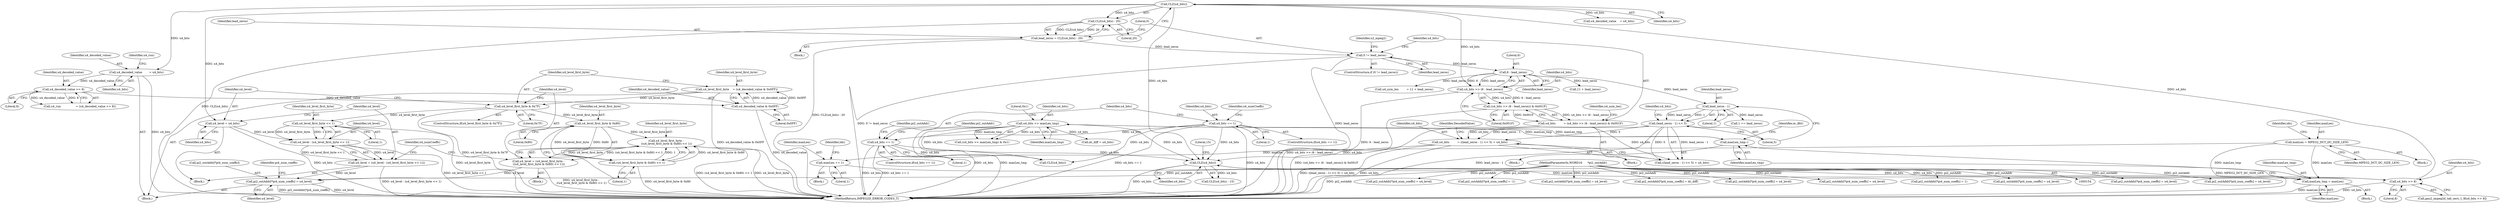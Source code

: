 digraph "0_Android_227c1f829127405e21dab1664393050c652ef71e@array" {
"1001048" [label="(Call,pi2_outAddr[*pi4_num_coeffs] = u4_level)"];
"1001010" [label="(Call,u4_level = (u4_level_first_byte -\n ((u4_level_first_byte & 0x80) << 1)))"];
"1001012" [label="(Call,u4_level_first_byte -\n ((u4_level_first_byte & 0x80) << 1))"];
"1001015" [label="(Call,u4_level_first_byte & 0x80)"];
"1001006" [label="(Call,u4_level_first_byte & 0x7F)"];
"1001000" [label="(Call,u4_level_first_byte    = (u4_decoded_value & 0x0FF))"];
"1001002" [label="(Call,u4_decoded_value & 0x0FF)"];
"1000997" [label="(Call,u4_decoded_value >> 8)"];
"1000992" [label="(Call,u4_decoded_value        = u4_bits)"];
"1000847" [label="(Call,CLZ(u4_bits))"];
"1000778" [label="(Call,u4_bits >> 8)"];
"1000764" [label="(Call,CLZ(u4_bits))"];
"1000869" [label="(Call,u4_bits         = ((lead_zeros - 1) << 5) + u4_bits)"];
"1000872" [label="(Call,(lead_zeros - 1) << 5)"];
"1000873" [label="(Call,lead_zeros - 1)"];
"1000860" [label="(Call,6 - lead_zeros)"];
"1000851" [label="(Call,0 != lead_zeros)"];
"1000844" [label="(Call,lead_zeros = CLZ(u4_bits) - 20)"];
"1000846" [label="(Call,CLZ(u4_bits) - 20)"];
"1000855" [label="(Call,u4_bits         = (u4_bits >> (6 - lead_zeros)) & 0x001F)"];
"1000857" [label="(Call,(u4_bits >> (6 - lead_zeros)) & 0x001F)"];
"1000858" [label="(Call,u4_bits >> (6 - lead_zeros))"];
"1000253" [label="(Call,u4_bits >> maxLen_tmp)"];
"1000246" [label="(Call,maxLen_tmp--)"];
"1000240" [label="(Call,maxLen_tmp = maxLen)"];
"1000218" [label="(Call,maxLen = MPEG2_DCT_DC_SIZE_LEN)"];
"1000229" [label="(Call,maxLen += 1)"];
"1000345" [label="(Call,u4_bits == 1)"];
"1000340" [label="(Call,u4_bits == 1)"];
"1001014" [label="(Call,(u4_level_first_byte & 0x80) << 1)"];
"1001024" [label="(Call,u4_level = (u4_level - (u4_level_first_byte << 1)))"];
"1001026" [label="(Call,u4_level - (u4_level_first_byte << 1))"];
"1001021" [label="(Call,u4_level = u4_bits)"];
"1001028" [label="(Call,u4_level_first_byte << 1)"];
"1000156" [label="(MethodParameterIn,WORD16      *pi2_outAddr)"];
"1000869" [label="(Call,u4_bits         = ((lead_zeros - 1) << 5) + u4_bits)"];
"1000351" [label="(Identifier,pi2_outAddr)"];
"1000855" [label="(Call,u4_bits         = (u4_bits >> (6 - lead_zeros)) & 0x001F)"];
"1000919" [label="(Call,pi2_outAddr[*pi4_num_coeffs] = u4_level)"];
"1000156" [label="(MethodParameterIn,WORD16      *pi2_outAddr)"];
"1000387" [label="(Identifier,u4_numCoeffs)"];
"1000764" [label="(Call,CLZ(u4_bits))"];
"1000978" [label="(Call,pi2_outAddr[*pi4_num_coeffs] = u4_level)"];
"1000233" [label="(Identifier,idx)"];
"1000254" [label="(Identifier,u4_bits)"];
"1001053" [label="(Identifier,u4_level)"];
"1000765" [label="(Identifier,u4_bits)"];
"1000780" [label="(Literal,8)"];
"1000876" [label="(Literal,5)"];
"1000993" [label="(Identifier,u4_decoded_value)"];
"1000218" [label="(Call,maxLen = MPEG2_DCT_DC_SIZE_LEN)"];
"1001005" [label="(ControlStructure,if(u4_level_first_byte & 0x7F))"];
"1001012" [label="(Call,u4_level_first_byte -\n ((u4_level_first_byte & 0x80) << 1))"];
"1000242" [label="(Identifier,maxLen)"];
"1000859" [label="(Identifier,u4_bits)"];
"1000255" [label="(Identifier,maxLen_tmp)"];
"1000844" [label="(Call,lead_zeros = CLZ(u4_bits) - 20)"];
"1001016" [label="(Identifier,u4_level_first_byte)"];
"1000847" [label="(Call,CLZ(u4_bits))"];
"1000864" [label="(Call,u4_sym_len         = 11 + lead_zeros)"];
"1000341" [label="(Identifier,u4_bits)"];
"1000862" [label="(Identifier,lead_zeros)"];
"1000937" [label="(Call,u4_decoded_value    = u4_bits)"];
"1000846" [label="(Call,CLZ(u4_bits) - 20)"];
"1001026" [label="(Call,u4_level - (u4_level_first_byte << 1))"];
"1000778" [label="(Call,u4_bits >> 8)"];
"1001028" [label="(Call,u4_level_first_byte << 1)"];
"1000346" [label="(Identifier,u4_bits)"];
"1000999" [label="(Literal,8)"];
"1001000" [label="(Call,u4_level_first_byte    = (u4_decoded_value & 0x0FF))"];
"1001007" [label="(Identifier,u4_level_first_byte)"];
"1000866" [label="(Call,11 + lead_zeros)"];
"1000997" [label="(Call,u4_decoded_value >> 8)"];
"1000852" [label="(Literal,0)"];
"1001023" [label="(Identifier,u4_bits)"];
"1001011" [label="(Identifier,u4_level)"];
"1000234" [label="(Block,)"];
"1000592" [label="(Call,pi2_outAddr[*pi4_num_coeffs] = u4_level)"];
"1000763" [label="(Call,CLZ(u4_bits) - 15)"];
"1000213" [label="(Block,)"];
"1000349" [label="(Call,pi2_outAddr[*pi4_num_coeffs] = -1)"];
"1000877" [label="(Identifier,u4_bits)"];
"1001024" [label="(Call,u4_level = (u4_level - (u4_level_first_byte << 1)))"];
"1000241" [label="(Identifier,maxLen_tmp)"];
"1000854" [label="(Block,)"];
"1000766" [label="(Literal,15)"];
"1000342" [label="(Literal,1)"];
"1001002" [label="(Call,u4_decoded_value & 0x0FF)"];
"1001020" [label="(Block,)"];
"1000845" [label="(Identifier,lead_zeros)"];
"1000228" [label="(Block,)"];
"1001049" [label="(Call,pi2_outAddr[*pi4_num_coeffs])"];
"1000360" [label="(Identifier,pi2_outAddr)"];
"1001017" [label="(Literal,0x80)"];
"1001018" [label="(Literal,1)"];
"1001027" [label="(Identifier,u4_level)"];
"1000861" [label="(Literal,6)"];
"1000998" [label="(Identifier,u4_decoded_value)"];
"1000222" [label="(Identifier,idx)"];
"1000914" [label="(Call,1 == lead_zeros)"];
"1001006" [label="(Call,u4_level_first_byte & 0x7F)"];
"1000995" [label="(Call,u4_run                 = (u4_decoded_value >> 8))"];
"1000240" [label="(Call,maxLen_tmp = maxLen)"];
"1000875" [label="(Literal,1)"];
"1000822" [label="(Call,pi2_outAddr[*pi4_num_coeffs] = u4_level)"];
"1000280" [label="(Call,dc_diff = u4_bits)"];
"1001013" [label="(Identifier,u4_level_first_byte)"];
"1000863" [label="(Literal,0x001F)"];
"1000849" [label="(Literal,20)"];
"1000347" [label="(Literal,1)"];
"1001014" [label="(Call,(u4_level_first_byte & 0x80) << 1)"];
"1000252" [label="(Call,(u4_bits >> maxLen_tmp) & 0x1)"];
"1000305" [label="(Call,pi2_outAddr[*pi4_num_coeffs] = dc_diff)"];
"1000339" [label="(ControlStructure,if(u4_bits == 1))"];
"1000482" [label="(Call,pi2_outAddr[*pi4_num_coeffs] = u4_level)"];
"1000850" [label="(ControlStructure,if (0 != lead_zeros))"];
"1000219" [label="(Identifier,maxLen)"];
"1001048" [label="(Call,pi2_outAddr[*pi4_num_coeffs] = u4_level)"];
"1000779" [label="(Identifier,u4_bits)"];
"1000229" [label="(Call,maxLen += 1)"];
"1001008" [label="(Literal,0x7F)"];
"1000340" [label="(Call,u4_bits == 1)"];
"1000865" [label="(Identifier,u4_sym_len)"];
"1001025" [label="(Identifier,u4_level)"];
"1001056" [label="(Identifier,pi4_num_coeffs)"];
"1000231" [label="(Literal,1)"];
"1000879" [label="(Identifier,DecodedValue)"];
"1000245" [label="(Block,)"];
"1000249" [label="(Identifier,m_iBit)"];
"1000848" [label="(Identifier,u4_bits)"];
"1000992" [label="(Call,u4_decoded_value        = u4_bits)"];
"1000856" [label="(Identifier,u4_bits)"];
"1000256" [label="(Literal,0x1)"];
"1000246" [label="(Call,maxLen_tmp--)"];
"1001001" [label="(Identifier,u4_level_first_byte)"];
"1001022" [label="(Identifier,u4_level)"];
"1000853" [label="(Identifier,lead_zeros)"];
"1000988" [label="(Block,)"];
"1000651" [label="(Call,pi2_outAddr[*pi4_num_coeffs] = u4_level)"];
"1000858" [label="(Call,u4_bits >> (6 - lead_zeros))"];
"1000253" [label="(Call,u4_bits >> maxLen_tmp)"];
"1001021" [label="(Call,u4_level = u4_bits)"];
"1001010" [label="(Call,u4_level = (u4_level_first_byte -\n ((u4_level_first_byte & 0x80) << 1)))"];
"1001009" [label="(Block,)"];
"1000873" [label="(Call,lead_zeros - 1)"];
"1000851" [label="(Call,0 != lead_zeros)"];
"1000872" [label="(Call,(lead_zeros - 1) << 5)"];
"1000358" [label="(Call,pi2_outAddr[*pi4_num_coeffs] = 1)"];
"1001003" [label="(Identifier,u4_decoded_value)"];
"1001029" [label="(Identifier,u4_level_first_byte)"];
"1001092" [label="(MethodReturn,IMPEG2D_ERROR_CODES_T)"];
"1000721" [label="(Call,pi2_outAddr[*pi4_num_coeffs] = u4_level)"];
"1000871" [label="(Call,((lead_zeros - 1) << 5) + u4_bits)"];
"1000874" [label="(Identifier,lead_zeros)"];
"1000931" [label="(Identifier,u2_mpeg2)"];
"1001032" [label="(Identifier,u4_numCoeffs)"];
"1000247" [label="(Identifier,maxLen_tmp)"];
"1000345" [label="(Call,u4_bits == 1)"];
"1000843" [label="(Block,)"];
"1000857" [label="(Call,(u4_bits >> (6 - lead_zeros)) & 0x001F)"];
"1000426" [label="(Call,CLZ(u4_bits))"];
"1000220" [label="(Identifier,MPEG2_DCT_DC_SIZE_LEN)"];
"1001030" [label="(Literal,1)"];
"1000996" [label="(Identifier,u4_run)"];
"1000860" [label="(Call,6 - lead_zeros)"];
"1000994" [label="(Identifier,u4_bits)"];
"1000230" [label="(Identifier,maxLen)"];
"1000344" [label="(ControlStructure,if(u4_bits == 1))"];
"1000870" [label="(Identifier,u4_bits)"];
"1001015" [label="(Call,u4_level_first_byte & 0x80)"];
"1001004" [label="(Literal,0x0FF)"];
"1000776" [label="(Call,gau2_impeg2d_tab_zero_1_9[u4_bits >> 8])"];
"1001048" -> "1000988"  [label="AST: "];
"1001048" -> "1001053"  [label="CFG: "];
"1001049" -> "1001048"  [label="AST: "];
"1001053" -> "1001048"  [label="AST: "];
"1001056" -> "1001048"  [label="CFG: "];
"1001048" -> "1001092"  [label="DDG: pi2_outAddr[*pi4_num_coeffs]"];
"1001048" -> "1001092"  [label="DDG: u4_level"];
"1001010" -> "1001048"  [label="DDG: u4_level"];
"1001024" -> "1001048"  [label="DDG: u4_level"];
"1000156" -> "1001048"  [label="DDG: pi2_outAddr"];
"1001010" -> "1001009"  [label="AST: "];
"1001010" -> "1001012"  [label="CFG: "];
"1001011" -> "1001010"  [label="AST: "];
"1001012" -> "1001010"  [label="AST: "];
"1001032" -> "1001010"  [label="CFG: "];
"1001010" -> "1001092"  [label="DDG: u4_level_first_byte -\n ((u4_level_first_byte & 0x80) << 1)"];
"1001012" -> "1001010"  [label="DDG: u4_level_first_byte"];
"1001012" -> "1001010"  [label="DDG: (u4_level_first_byte & 0x80) << 1"];
"1001012" -> "1001014"  [label="CFG: "];
"1001013" -> "1001012"  [label="AST: "];
"1001014" -> "1001012"  [label="AST: "];
"1001012" -> "1001092"  [label="DDG: u4_level_first_byte"];
"1001012" -> "1001092"  [label="DDG: (u4_level_first_byte & 0x80) << 1"];
"1001015" -> "1001012"  [label="DDG: u4_level_first_byte"];
"1001014" -> "1001012"  [label="DDG: u4_level_first_byte & 0x80"];
"1001014" -> "1001012"  [label="DDG: 1"];
"1001015" -> "1001014"  [label="AST: "];
"1001015" -> "1001017"  [label="CFG: "];
"1001016" -> "1001015"  [label="AST: "];
"1001017" -> "1001015"  [label="AST: "];
"1001018" -> "1001015"  [label="CFG: "];
"1001015" -> "1001014"  [label="DDG: u4_level_first_byte"];
"1001015" -> "1001014"  [label="DDG: 0x80"];
"1001006" -> "1001015"  [label="DDG: u4_level_first_byte"];
"1001006" -> "1001005"  [label="AST: "];
"1001006" -> "1001008"  [label="CFG: "];
"1001007" -> "1001006"  [label="AST: "];
"1001008" -> "1001006"  [label="AST: "];
"1001011" -> "1001006"  [label="CFG: "];
"1001022" -> "1001006"  [label="CFG: "];
"1001006" -> "1001092"  [label="DDG: u4_level_first_byte & 0x7F"];
"1001000" -> "1001006"  [label="DDG: u4_level_first_byte"];
"1001006" -> "1001028"  [label="DDG: u4_level_first_byte"];
"1001000" -> "1000988"  [label="AST: "];
"1001000" -> "1001002"  [label="CFG: "];
"1001001" -> "1001000"  [label="AST: "];
"1001002" -> "1001000"  [label="AST: "];
"1001007" -> "1001000"  [label="CFG: "];
"1001000" -> "1001092"  [label="DDG: u4_decoded_value & 0x0FF"];
"1001002" -> "1001000"  [label="DDG: u4_decoded_value"];
"1001002" -> "1001000"  [label="DDG: 0x0FF"];
"1001002" -> "1001004"  [label="CFG: "];
"1001003" -> "1001002"  [label="AST: "];
"1001004" -> "1001002"  [label="AST: "];
"1001002" -> "1001092"  [label="DDG: u4_decoded_value"];
"1000997" -> "1001002"  [label="DDG: u4_decoded_value"];
"1000997" -> "1000995"  [label="AST: "];
"1000997" -> "1000999"  [label="CFG: "];
"1000998" -> "1000997"  [label="AST: "];
"1000999" -> "1000997"  [label="AST: "];
"1000995" -> "1000997"  [label="CFG: "];
"1000997" -> "1000995"  [label="DDG: u4_decoded_value"];
"1000997" -> "1000995"  [label="DDG: 8"];
"1000992" -> "1000997"  [label="DDG: u4_decoded_value"];
"1000992" -> "1000988"  [label="AST: "];
"1000992" -> "1000994"  [label="CFG: "];
"1000993" -> "1000992"  [label="AST: "];
"1000994" -> "1000992"  [label="AST: "];
"1000996" -> "1000992"  [label="CFG: "];
"1000992" -> "1001092"  [label="DDG: u4_bits"];
"1000847" -> "1000992"  [label="DDG: u4_bits"];
"1000847" -> "1000846"  [label="AST: "];
"1000847" -> "1000848"  [label="CFG: "];
"1000848" -> "1000847"  [label="AST: "];
"1000849" -> "1000847"  [label="CFG: "];
"1000847" -> "1000764"  [label="DDG: u4_bits"];
"1000847" -> "1000846"  [label="DDG: u4_bits"];
"1000778" -> "1000847"  [label="DDG: u4_bits"];
"1000847" -> "1000858"  [label="DDG: u4_bits"];
"1000847" -> "1000937"  [label="DDG: u4_bits"];
"1000847" -> "1001021"  [label="DDG: u4_bits"];
"1000778" -> "1000776"  [label="AST: "];
"1000778" -> "1000780"  [label="CFG: "];
"1000779" -> "1000778"  [label="AST: "];
"1000780" -> "1000778"  [label="AST: "];
"1000776" -> "1000778"  [label="CFG: "];
"1000778" -> "1001092"  [label="DDG: u4_bits"];
"1000778" -> "1000764"  [label="DDG: u4_bits"];
"1000764" -> "1000778"  [label="DDG: u4_bits"];
"1000764" -> "1000763"  [label="AST: "];
"1000764" -> "1000765"  [label="CFG: "];
"1000765" -> "1000764"  [label="AST: "];
"1000766" -> "1000764"  [label="CFG: "];
"1000764" -> "1001092"  [label="DDG: u4_bits"];
"1000764" -> "1000763"  [label="DDG: u4_bits"];
"1000869" -> "1000764"  [label="DDG: u4_bits"];
"1000253" -> "1000764"  [label="DDG: u4_bits"];
"1000345" -> "1000764"  [label="DDG: u4_bits"];
"1000340" -> "1000764"  [label="DDG: u4_bits"];
"1000869" -> "1000854"  [label="AST: "];
"1000869" -> "1000871"  [label="CFG: "];
"1000870" -> "1000869"  [label="AST: "];
"1000871" -> "1000869"  [label="AST: "];
"1000879" -> "1000869"  [label="CFG: "];
"1000869" -> "1001092"  [label="DDG: u4_bits"];
"1000869" -> "1001092"  [label="DDG: ((lead_zeros - 1) << 5) + u4_bits"];
"1000872" -> "1000869"  [label="DDG: lead_zeros - 1"];
"1000872" -> "1000869"  [label="DDG: 5"];
"1000855" -> "1000869"  [label="DDG: u4_bits"];
"1000872" -> "1000871"  [label="AST: "];
"1000872" -> "1000876"  [label="CFG: "];
"1000873" -> "1000872"  [label="AST: "];
"1000876" -> "1000872"  [label="AST: "];
"1000877" -> "1000872"  [label="CFG: "];
"1000872" -> "1001092"  [label="DDG: lead_zeros - 1"];
"1000872" -> "1000871"  [label="DDG: lead_zeros - 1"];
"1000872" -> "1000871"  [label="DDG: 5"];
"1000873" -> "1000872"  [label="DDG: lead_zeros"];
"1000873" -> "1000872"  [label="DDG: 1"];
"1000873" -> "1000875"  [label="CFG: "];
"1000874" -> "1000873"  [label="AST: "];
"1000875" -> "1000873"  [label="AST: "];
"1000876" -> "1000873"  [label="CFG: "];
"1000860" -> "1000873"  [label="DDG: lead_zeros"];
"1000873" -> "1000914"  [label="DDG: lead_zeros"];
"1000860" -> "1000858"  [label="AST: "];
"1000860" -> "1000862"  [label="CFG: "];
"1000861" -> "1000860"  [label="AST: "];
"1000862" -> "1000860"  [label="AST: "];
"1000858" -> "1000860"  [label="CFG: "];
"1000860" -> "1000858"  [label="DDG: 6"];
"1000860" -> "1000858"  [label="DDG: lead_zeros"];
"1000851" -> "1000860"  [label="DDG: lead_zeros"];
"1000860" -> "1000864"  [label="DDG: lead_zeros"];
"1000860" -> "1000866"  [label="DDG: lead_zeros"];
"1000851" -> "1000850"  [label="AST: "];
"1000851" -> "1000853"  [label="CFG: "];
"1000852" -> "1000851"  [label="AST: "];
"1000853" -> "1000851"  [label="AST: "];
"1000856" -> "1000851"  [label="CFG: "];
"1000931" -> "1000851"  [label="CFG: "];
"1000851" -> "1001092"  [label="DDG: 0 != lead_zeros"];
"1000851" -> "1001092"  [label="DDG: lead_zeros"];
"1000844" -> "1000851"  [label="DDG: lead_zeros"];
"1000844" -> "1000843"  [label="AST: "];
"1000844" -> "1000846"  [label="CFG: "];
"1000845" -> "1000844"  [label="AST: "];
"1000846" -> "1000844"  [label="AST: "];
"1000852" -> "1000844"  [label="CFG: "];
"1000844" -> "1001092"  [label="DDG: CLZ(u4_bits) - 20"];
"1000846" -> "1000844"  [label="DDG: CLZ(u4_bits)"];
"1000846" -> "1000844"  [label="DDG: 20"];
"1000846" -> "1000849"  [label="CFG: "];
"1000849" -> "1000846"  [label="AST: "];
"1000846" -> "1001092"  [label="DDG: CLZ(u4_bits)"];
"1000855" -> "1000854"  [label="AST: "];
"1000855" -> "1000857"  [label="CFG: "];
"1000856" -> "1000855"  [label="AST: "];
"1000857" -> "1000855"  [label="AST: "];
"1000865" -> "1000855"  [label="CFG: "];
"1000855" -> "1001092"  [label="DDG: (u4_bits >> (6 - lead_zeros)) & 0x001F"];
"1000857" -> "1000855"  [label="DDG: u4_bits >> (6 - lead_zeros)"];
"1000857" -> "1000855"  [label="DDG: 0x001F"];
"1000855" -> "1000871"  [label="DDG: u4_bits"];
"1000857" -> "1000863"  [label="CFG: "];
"1000858" -> "1000857"  [label="AST: "];
"1000863" -> "1000857"  [label="AST: "];
"1000857" -> "1001092"  [label="DDG: u4_bits >> (6 - lead_zeros)"];
"1000858" -> "1000857"  [label="DDG: u4_bits"];
"1000858" -> "1000857"  [label="DDG: 6 - lead_zeros"];
"1000859" -> "1000858"  [label="AST: "];
"1000863" -> "1000858"  [label="CFG: "];
"1000858" -> "1001092"  [label="DDG: 6 - lead_zeros"];
"1000253" -> "1000252"  [label="AST: "];
"1000253" -> "1000255"  [label="CFG: "];
"1000254" -> "1000253"  [label="AST: "];
"1000255" -> "1000253"  [label="AST: "];
"1000256" -> "1000253"  [label="CFG: "];
"1000253" -> "1001092"  [label="DDG: maxLen_tmp"];
"1000253" -> "1001092"  [label="DDG: u4_bits"];
"1000253" -> "1000246"  [label="DDG: maxLen_tmp"];
"1000253" -> "1000252"  [label="DDG: u4_bits"];
"1000253" -> "1000252"  [label="DDG: maxLen_tmp"];
"1000246" -> "1000253"  [label="DDG: maxLen_tmp"];
"1000253" -> "1000280"  [label="DDG: u4_bits"];
"1000253" -> "1000426"  [label="DDG: u4_bits"];
"1000246" -> "1000245"  [label="AST: "];
"1000246" -> "1000247"  [label="CFG: "];
"1000247" -> "1000246"  [label="AST: "];
"1000249" -> "1000246"  [label="CFG: "];
"1000240" -> "1000246"  [label="DDG: maxLen_tmp"];
"1000240" -> "1000234"  [label="AST: "];
"1000240" -> "1000242"  [label="CFG: "];
"1000241" -> "1000240"  [label="AST: "];
"1000242" -> "1000240"  [label="AST: "];
"1000247" -> "1000240"  [label="CFG: "];
"1000240" -> "1001092"  [label="DDG: maxLen"];
"1000218" -> "1000240"  [label="DDG: maxLen"];
"1000229" -> "1000240"  [label="DDG: maxLen"];
"1000218" -> "1000213"  [label="AST: "];
"1000218" -> "1000220"  [label="CFG: "];
"1000219" -> "1000218"  [label="AST: "];
"1000220" -> "1000218"  [label="AST: "];
"1000222" -> "1000218"  [label="CFG: "];
"1000218" -> "1001092"  [label="DDG: MPEG2_DCT_DC_SIZE_LEN"];
"1000218" -> "1000229"  [label="DDG: maxLen"];
"1000229" -> "1000228"  [label="AST: "];
"1000229" -> "1000231"  [label="CFG: "];
"1000230" -> "1000229"  [label="AST: "];
"1000231" -> "1000229"  [label="AST: "];
"1000233" -> "1000229"  [label="CFG: "];
"1000345" -> "1000344"  [label="AST: "];
"1000345" -> "1000347"  [label="CFG: "];
"1000346" -> "1000345"  [label="AST: "];
"1000347" -> "1000345"  [label="AST: "];
"1000351" -> "1000345"  [label="CFG: "];
"1000360" -> "1000345"  [label="CFG: "];
"1000345" -> "1001092"  [label="DDG: u4_bits"];
"1000345" -> "1001092"  [label="DDG: u4_bits == 1"];
"1000340" -> "1000345"  [label="DDG: u4_bits"];
"1000345" -> "1000426"  [label="DDG: u4_bits"];
"1000340" -> "1000339"  [label="AST: "];
"1000340" -> "1000342"  [label="CFG: "];
"1000341" -> "1000340"  [label="AST: "];
"1000342" -> "1000340"  [label="AST: "];
"1000346" -> "1000340"  [label="CFG: "];
"1000387" -> "1000340"  [label="CFG: "];
"1000340" -> "1001092"  [label="DDG: u4_bits == 1"];
"1000340" -> "1001092"  [label="DDG: u4_bits"];
"1000340" -> "1000426"  [label="DDG: u4_bits"];
"1001014" -> "1001018"  [label="CFG: "];
"1001018" -> "1001014"  [label="AST: "];
"1001014" -> "1001092"  [label="DDG: u4_level_first_byte & 0x80"];
"1001024" -> "1001020"  [label="AST: "];
"1001024" -> "1001026"  [label="CFG: "];
"1001025" -> "1001024"  [label="AST: "];
"1001026" -> "1001024"  [label="AST: "];
"1001032" -> "1001024"  [label="CFG: "];
"1001024" -> "1001092"  [label="DDG: u4_level - (u4_level_first_byte << 1)"];
"1001026" -> "1001024"  [label="DDG: u4_level"];
"1001026" -> "1001024"  [label="DDG: u4_level_first_byte << 1"];
"1001026" -> "1001028"  [label="CFG: "];
"1001027" -> "1001026"  [label="AST: "];
"1001028" -> "1001026"  [label="AST: "];
"1001026" -> "1001092"  [label="DDG: u4_level_first_byte << 1"];
"1001021" -> "1001026"  [label="DDG: u4_level"];
"1001028" -> "1001026"  [label="DDG: u4_level_first_byte"];
"1001028" -> "1001026"  [label="DDG: 1"];
"1001021" -> "1001020"  [label="AST: "];
"1001021" -> "1001023"  [label="CFG: "];
"1001022" -> "1001021"  [label="AST: "];
"1001023" -> "1001021"  [label="AST: "];
"1001025" -> "1001021"  [label="CFG: "];
"1001021" -> "1001092"  [label="DDG: u4_bits"];
"1001028" -> "1001030"  [label="CFG: "];
"1001029" -> "1001028"  [label="AST: "];
"1001030" -> "1001028"  [label="AST: "];
"1001028" -> "1001092"  [label="DDG: u4_level_first_byte"];
"1000156" -> "1000154"  [label="AST: "];
"1000156" -> "1001092"  [label="DDG: pi2_outAddr"];
"1000156" -> "1000305"  [label="DDG: pi2_outAddr"];
"1000156" -> "1000349"  [label="DDG: pi2_outAddr"];
"1000156" -> "1000358"  [label="DDG: pi2_outAddr"];
"1000156" -> "1000482"  [label="DDG: pi2_outAddr"];
"1000156" -> "1000592"  [label="DDG: pi2_outAddr"];
"1000156" -> "1000651"  [label="DDG: pi2_outAddr"];
"1000156" -> "1000721"  [label="DDG: pi2_outAddr"];
"1000156" -> "1000822"  [label="DDG: pi2_outAddr"];
"1000156" -> "1000919"  [label="DDG: pi2_outAddr"];
"1000156" -> "1000978"  [label="DDG: pi2_outAddr"];
}
